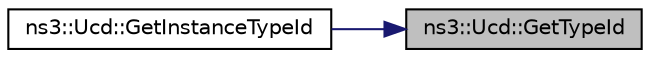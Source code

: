 digraph "ns3::Ucd::GetTypeId"
{
 // LATEX_PDF_SIZE
  edge [fontname="Helvetica",fontsize="10",labelfontname="Helvetica",labelfontsize="10"];
  node [fontname="Helvetica",fontsize="10",shape=record];
  rankdir="RL";
  Node1 [label="ns3::Ucd::GetTypeId",height=0.2,width=0.4,color="black", fillcolor="grey75", style="filled", fontcolor="black",tooltip="Get the type ID."];
  Node1 -> Node2 [dir="back",color="midnightblue",fontsize="10",style="solid",fontname="Helvetica"];
  Node2 [label="ns3::Ucd::GetInstanceTypeId",height=0.2,width=0.4,color="black", fillcolor="white", style="filled",URL="$classns3_1_1_ucd.html#a2ce3b297054983fa56bfffc261991a3c",tooltip="Get the most derived TypeId for this Object."];
}
